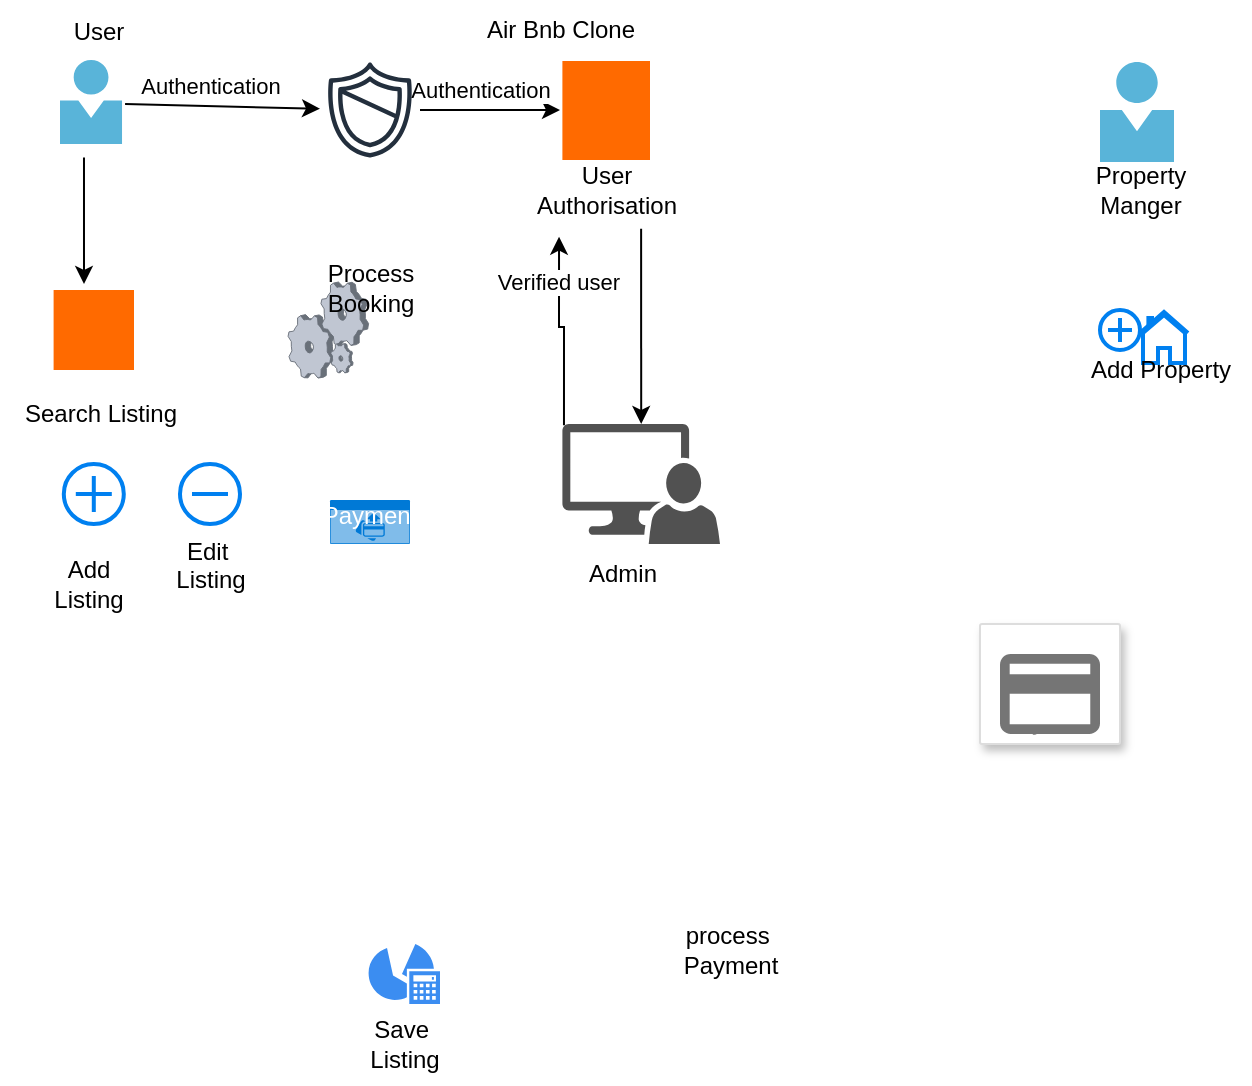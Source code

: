 <mxfile version="24.8.8">
  <diagram name="Page-1" id="c7558073-3199-34d8-9f00-42111426c3f3">
    <mxGraphModel dx="785" dy="473" grid="1" gridSize="10" guides="1" tooltips="1" connect="1" arrows="1" fold="1" page="1" pageScale="1" pageWidth="826" pageHeight="1169" background="none" math="0" shadow="0">
      <root>
        <mxCell id="0" />
        <mxCell id="1" parent="0" />
        <mxCell id="-Cts0vxJBHxvkgaAWnbO-96" value="Air Bnb Clone" style="text;html=1;align=center;verticalAlign=middle;resizable=0;points=[];autosize=1;strokeColor=none;fillColor=none;" vertex="1" parent="1">
          <mxGeometry x="260" y="48" width="100" height="30" as="geometry" />
        </mxCell>
        <mxCell id="-Cts0vxJBHxvkgaAWnbO-97" value="" style="image;sketch=0;aspect=fixed;html=1;points=[];align=center;fontSize=12;image=img/lib/mscae/Person.svg;" vertex="1" parent="1">
          <mxGeometry x="60" y="78" width="31.08" height="42" as="geometry" />
        </mxCell>
        <mxCell id="-Cts0vxJBHxvkgaAWnbO-100" value="User" style="text;html=1;align=center;verticalAlign=middle;resizable=0;points=[];autosize=1;strokeColor=none;fillColor=none;" vertex="1" parent="1">
          <mxGeometry x="53.5" y="49" width="50" height="30" as="geometry" />
        </mxCell>
        <mxCell id="-Cts0vxJBHxvkgaAWnbO-101" value="" style="sketch=0;outlineConnect=0;fontColor=#232F3E;gradientColor=none;fillColor=#232F3D;strokeColor=none;dashed=0;verticalLabelPosition=bottom;verticalAlign=top;align=center;html=1;fontSize=12;fontStyle=0;aspect=fixed;pointerEvents=1;shape=mxgraph.aws4.shield2;" vertex="1" parent="1">
          <mxGeometry x="190" y="78" width="50" height="50" as="geometry" />
        </mxCell>
        <mxCell id="-Cts0vxJBHxvkgaAWnbO-102" value="" style="endArrow=classic;html=1;rounded=0;exitX=1.047;exitY=0.524;exitDx=0;exitDy=0;exitPerimeter=0;" edge="1" parent="1" source="-Cts0vxJBHxvkgaAWnbO-97" target="-Cts0vxJBHxvkgaAWnbO-101">
          <mxGeometry width="50" height="50" relative="1" as="geometry">
            <mxPoint x="350" y="280" as="sourcePoint" />
            <mxPoint x="400" y="230" as="targetPoint" />
          </mxGeometry>
        </mxCell>
        <mxCell id="-Cts0vxJBHxvkgaAWnbO-103" value="Authentication" style="edgeLabel;html=1;align=center;verticalAlign=middle;resizable=0;points=[];" vertex="1" connectable="0" parent="-Cts0vxJBHxvkgaAWnbO-102">
          <mxGeometry x="-0.136" y="10" relative="1" as="geometry">
            <mxPoint as="offset" />
          </mxGeometry>
        </mxCell>
        <mxCell id="-Cts0vxJBHxvkgaAWnbO-104" value="" style="points=[];aspect=fixed;html=1;align=center;shadow=0;dashed=0;fillColor=#FF6A00;strokeColor=none;shape=mxgraph.alibaba_cloud.cas_ssl_central_authentication_service;" vertex="1" parent="1">
          <mxGeometry x="311.2" y="78.5" width="43.8" height="49.5" as="geometry" />
        </mxCell>
        <mxCell id="-Cts0vxJBHxvkgaAWnbO-105" value="User&lt;div&gt;Authorisation&lt;/div&gt;" style="text;html=1;align=center;verticalAlign=middle;resizable=0;points=[];autosize=1;strokeColor=none;fillColor=none;" vertex="1" parent="1">
          <mxGeometry x="288.1" y="123" width="90" height="40" as="geometry" />
        </mxCell>
        <mxCell id="-Cts0vxJBHxvkgaAWnbO-106" value="" style="points=[];aspect=fixed;html=1;align=center;shadow=0;dashed=0;fillColor=#FF6A00;strokeColor=none;shape=mxgraph.alibaba_cloud.opensearch;" vertex="1" parent="1">
          <mxGeometry x="56.8" y="193" width="40.2" height="40" as="geometry" />
        </mxCell>
        <mxCell id="-Cts0vxJBHxvkgaAWnbO-107" value="Search Listing" style="text;html=1;align=center;verticalAlign=middle;resizable=0;points=[];autosize=1;strokeColor=none;fillColor=none;" vertex="1" parent="1">
          <mxGeometry x="30" y="240" width="100" height="30" as="geometry" />
        </mxCell>
        <mxCell id="-Cts0vxJBHxvkgaAWnbO-110" value="" style="sketch=0;html=1;aspect=fixed;strokeColor=none;shadow=0;fillColor=#3B8DF1;verticalAlign=top;labelPosition=center;verticalLabelPosition=bottom;shape=mxgraph.gcp2.save" vertex="1" parent="1">
          <mxGeometry x="214.29" y="520" width="35.71" height="30" as="geometry" />
        </mxCell>
        <mxCell id="-Cts0vxJBHxvkgaAWnbO-111" value="Add&lt;div&gt;Listing&lt;/div&gt;" style="text;html=1;align=center;verticalAlign=middle;resizable=0;points=[];autosize=1;strokeColor=none;fillColor=none;" vertex="1" parent="1">
          <mxGeometry x="43.5" y="320" width="60" height="40" as="geometry" />
        </mxCell>
        <mxCell id="-Cts0vxJBHxvkgaAWnbO-112" value="Edit&amp;nbsp;&lt;div&gt;Listing&lt;/div&gt;" style="html=1;verticalLabelPosition=bottom;align=center;labelBackgroundColor=#ffffff;verticalAlign=top;strokeWidth=2;strokeColor=#0080F0;shadow=0;dashed=0;shape=mxgraph.ios7.icons.delete;" vertex="1" parent="1">
          <mxGeometry x="120" y="280" width="30" height="30" as="geometry" />
        </mxCell>
        <mxCell id="-Cts0vxJBHxvkgaAWnbO-113" value="Payment" style="html=1;whiteSpace=wrap;strokeColor=none;fillColor=#0079D6;labelPosition=center;verticalLabelPosition=middle;verticalAlign=top;align=center;fontSize=12;outlineConnect=0;spacingTop=-6;fontColor=#FFFFFF;sketch=0;shape=mxgraph.sitemap.payment;" vertex="1" parent="1">
          <mxGeometry x="195" y="298" width="40" height="22" as="geometry" />
        </mxCell>
        <mxCell id="-Cts0vxJBHxvkgaAWnbO-117" value="" style="image;sketch=0;aspect=fixed;html=1;points=[];align=center;fontSize=12;image=img/lib/mscae/Person.svg;" vertex="1" parent="1">
          <mxGeometry x="580" y="79" width="37" height="50" as="geometry" />
        </mxCell>
        <mxCell id="-Cts0vxJBHxvkgaAWnbO-118" value="Property&lt;div&gt;Manger&lt;/div&gt;" style="text;html=1;align=center;verticalAlign=middle;resizable=0;points=[];autosize=1;strokeColor=none;fillColor=none;" vertex="1" parent="1">
          <mxGeometry x="565" y="123" width="70" height="40" as="geometry" />
        </mxCell>
        <mxCell id="-Cts0vxJBHxvkgaAWnbO-119" value="" style="html=1;verticalLabelPosition=bottom;align=center;labelBackgroundColor=#ffffff;verticalAlign=top;strokeWidth=2;strokeColor=#0080F0;shadow=0;dashed=0;shape=mxgraph.ios7.icons.add;" vertex="1" parent="1">
          <mxGeometry x="580" y="203" width="20" height="20" as="geometry" />
        </mxCell>
        <mxCell id="-Cts0vxJBHxvkgaAWnbO-120" value="" style="html=1;verticalLabelPosition=bottom;align=center;labelBackgroundColor=#ffffff;verticalAlign=top;strokeWidth=2;strokeColor=#0080F0;shadow=0;dashed=0;shape=mxgraph.ios7.icons.home;" vertex="1" parent="1">
          <mxGeometry x="600" y="204" width="24" height="25.5" as="geometry" />
        </mxCell>
        <mxCell id="-Cts0vxJBHxvkgaAWnbO-121" value="Add Property" style="text;html=1;align=center;verticalAlign=middle;resizable=0;points=[];autosize=1;strokeColor=none;fillColor=none;" vertex="1" parent="1">
          <mxGeometry x="565" y="218" width="90" height="30" as="geometry" />
        </mxCell>
        <mxCell id="-Cts0vxJBHxvkgaAWnbO-122" value="" style="sketch=0;pointerEvents=1;shadow=0;dashed=0;html=1;strokeColor=none;labelPosition=center;verticalLabelPosition=bottom;verticalAlign=top;align=center;fillColor=#515151;shape=mxgraph.mscae.system_center.admin_console" vertex="1" parent="1">
          <mxGeometry x="311.2" y="260" width="78.8" height="60" as="geometry" />
        </mxCell>
        <mxCell id="-Cts0vxJBHxvkgaAWnbO-123" value="Admin" style="text;html=1;align=center;verticalAlign=middle;resizable=0;points=[];autosize=1;strokeColor=none;fillColor=none;" vertex="1" parent="1">
          <mxGeometry x="311.2" y="320" width="60" height="30" as="geometry" />
        </mxCell>
        <mxCell id="-Cts0vxJBHxvkgaAWnbO-124" value="" style="verticalLabelPosition=bottom;sketch=0;aspect=fixed;html=1;verticalAlign=top;strokeColor=none;align=center;outlineConnect=0;shape=mxgraph.citrix.process;" vertex="1" parent="1">
          <mxGeometry x="174.03" y="189" width="40.26" height="48" as="geometry" />
        </mxCell>
        <mxCell id="-Cts0vxJBHxvkgaAWnbO-125" value="Process&lt;div&gt;Booking&lt;/div&gt;" style="text;html=1;align=center;verticalAlign=middle;resizable=0;points=[];autosize=1;strokeColor=none;fillColor=none;" vertex="1" parent="1">
          <mxGeometry x="180" y="172" width="70" height="40" as="geometry" />
        </mxCell>
        <mxCell id="-Cts0vxJBHxvkgaAWnbO-126" value="Payment" style="strokeColor=#dddddd;shadow=1;strokeWidth=1;rounded=1;absoluteArcSize=1;arcSize=2;labelPosition=center;verticalLabelPosition=middle;align=center;verticalAlign=bottom;spacingLeft=0;fontColor=#999999;fontSize=12;whiteSpace=wrap;spacingBottom=2;html=1;" vertex="1" parent="1">
          <mxGeometry x="520" y="360" width="70" height="60" as="geometry" />
        </mxCell>
        <mxCell id="-Cts0vxJBHxvkgaAWnbO-127" value="" style="sketch=0;dashed=0;connectable=0;html=1;fillColor=#757575;strokeColor=none;shape=mxgraph.gcp2.payment;part=1;" vertex="1" parent="-Cts0vxJBHxvkgaAWnbO-126">
          <mxGeometry x="0.5" width="50" height="40" relative="1" as="geometry">
            <mxPoint x="-25" y="15" as="offset" />
          </mxGeometry>
        </mxCell>
        <mxCell id="-Cts0vxJBHxvkgaAWnbO-129" value="process&amp;nbsp;&lt;div&gt;Payment&lt;/div&gt;" style="text;html=1;align=center;verticalAlign=middle;resizable=0;points=[];autosize=1;strokeColor=none;fillColor=none;" vertex="1" parent="1">
          <mxGeometry x="360" y="503" width="70" height="40" as="geometry" />
        </mxCell>
        <mxCell id="-Cts0vxJBHxvkgaAWnbO-130" value="" style="html=1;verticalLabelPosition=bottom;align=center;labelBackgroundColor=#ffffff;verticalAlign=top;strokeWidth=2;strokeColor=#0080F0;shadow=0;dashed=0;shape=mxgraph.ios7.icons.add;" vertex="1" parent="1">
          <mxGeometry x="61.9" y="280" width="30" height="30" as="geometry" />
        </mxCell>
        <mxCell id="-Cts0vxJBHxvkgaAWnbO-131" value="Save&amp;nbsp;&lt;div&gt;Listing&lt;/div&gt;" style="text;html=1;align=center;verticalAlign=middle;resizable=0;points=[];autosize=1;strokeColor=none;fillColor=none;" vertex="1" parent="1">
          <mxGeometry x="202.14" y="550" width="60" height="40" as="geometry" />
        </mxCell>
        <mxCell id="-Cts0vxJBHxvkgaAWnbO-136" value="" style="endArrow=classic;html=1;rounded=0;" edge="1" parent="1" source="-Cts0vxJBHxvkgaAWnbO-101">
          <mxGeometry width="50" height="50" relative="1" as="geometry">
            <mxPoint x="230" y="104.47" as="sourcePoint" />
            <mxPoint x="310" y="103" as="targetPoint" />
          </mxGeometry>
        </mxCell>
        <mxCell id="-Cts0vxJBHxvkgaAWnbO-137" value="Authentication" style="edgeLabel;html=1;align=center;verticalAlign=middle;resizable=0;points=[];" vertex="1" connectable="0" parent="-Cts0vxJBHxvkgaAWnbO-136">
          <mxGeometry x="-0.136" y="10" relative="1" as="geometry">
            <mxPoint as="offset" />
          </mxGeometry>
        </mxCell>
        <mxCell id="-Cts0vxJBHxvkgaAWnbO-142" style="edgeStyle=orthogonalEdgeStyle;rounded=0;orthogonalLoop=1;jettySize=auto;html=1;exitX=0.01;exitY=0.01;exitDx=0;exitDy=0;exitPerimeter=0;entryX=0.238;entryY=1.084;entryDx=0;entryDy=0;entryPerimeter=0;" edge="1" parent="1" source="-Cts0vxJBHxvkgaAWnbO-122" target="-Cts0vxJBHxvkgaAWnbO-105">
          <mxGeometry relative="1" as="geometry" />
        </mxCell>
        <mxCell id="-Cts0vxJBHxvkgaAWnbO-143" value="Verified user" style="edgeLabel;html=1;align=center;verticalAlign=middle;resizable=0;points=[];" vertex="1" connectable="0" parent="-Cts0vxJBHxvkgaAWnbO-142">
          <mxGeometry x="0.541" y="1" relative="1" as="geometry">
            <mxPoint as="offset" />
          </mxGeometry>
        </mxCell>
        <mxCell id="-Cts0vxJBHxvkgaAWnbO-146" value="" style="endArrow=classic;html=1;rounded=0;entryX=0.5;entryY=0;entryDx=0;entryDy=0;entryPerimeter=0;exitX=0.694;exitY=0.983;exitDx=0;exitDy=0;exitPerimeter=0;" edge="1" parent="1" source="-Cts0vxJBHxvkgaAWnbO-105" target="-Cts0vxJBHxvkgaAWnbO-122">
          <mxGeometry width="50" height="50" relative="1" as="geometry">
            <mxPoint x="350" y="280" as="sourcePoint" />
            <mxPoint x="400" y="230" as="targetPoint" />
          </mxGeometry>
        </mxCell>
        <mxCell id="-Cts0vxJBHxvkgaAWnbO-150" value="" style="endArrow=classic;html=1;rounded=0;exitX=0.386;exitY=1.16;exitDx=0;exitDy=0;exitPerimeter=0;" edge="1" parent="1" source="-Cts0vxJBHxvkgaAWnbO-97">
          <mxGeometry width="50" height="50" relative="1" as="geometry">
            <mxPoint x="67" y="193" as="sourcePoint" />
            <mxPoint x="72" y="190" as="targetPoint" />
          </mxGeometry>
        </mxCell>
      </root>
    </mxGraphModel>
  </diagram>
</mxfile>
